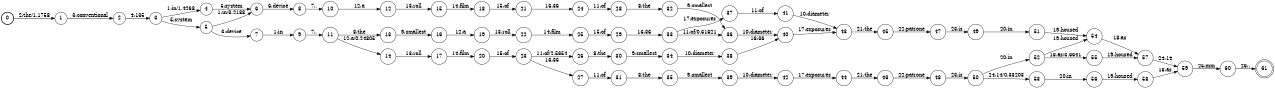 digraph FST {
rankdir = LR;
size = "8.5,11";
label = "";
center = 1;
orientation = Portrait;
ranksep = "0.4";
nodesep = "0.25";
0 [label = "0", shape = circle, style = bold, fontsize = 14]
	0 -> 1 [label = "2:the/1.1758", fontsize = 14];
1 [label = "1", shape = circle, style = solid, fontsize = 14]
	1 -> 2 [label = "3:conventional", fontsize = 14];
2 [label = "2", shape = circle, style = solid, fontsize = 14]
	2 -> 3 [label = "4:135", fontsize = 14];
3 [label = "3", shape = circle, style = solid, fontsize = 14]
	3 -> 4 [label = "1:in/1.4268", fontsize = 14];
	3 -> 5 [label = "5:system", fontsize = 14];
4 [label = "4", shape = circle, style = solid, fontsize = 14]
	4 -> 6 [label = "5:system", fontsize = 14];
5 [label = "5", shape = circle, style = solid, fontsize = 14]
	5 -> 6 [label = "1:in/3.2188", fontsize = 14];
	5 -> 7 [label = "6:device", fontsize = 14];
6 [label = "6", shape = circle, style = solid, fontsize = 14]
	6 -> 8 [label = "6:device", fontsize = 14];
7 [label = "7", shape = circle, style = solid, fontsize = 14]
	7 -> 9 [label = "1:in", fontsize = 14];
8 [label = "8", shape = circle, style = solid, fontsize = 14]
	8 -> 10 [label = "7:,", fontsize = 14];
9 [label = "9", shape = circle, style = solid, fontsize = 14]
	9 -> 11 [label = "7:,", fontsize = 14];
10 [label = "10", shape = circle, style = solid, fontsize = 14]
	10 -> 12 [label = "12:a", fontsize = 14];
11 [label = "11", shape = circle, style = solid, fontsize = 14]
	11 -> 13 [label = "8:the", fontsize = 14];
	11 -> 14 [label = "12:a/0.24805", fontsize = 14];
12 [label = "12", shape = circle, style = solid, fontsize = 14]
	12 -> 15 [label = "13:roll", fontsize = 14];
13 [label = "13", shape = circle, style = solid, fontsize = 14]
	13 -> 16 [label = "9:smallest", fontsize = 14];
14 [label = "14", shape = circle, style = solid, fontsize = 14]
	14 -> 17 [label = "13:roll", fontsize = 14];
15 [label = "15", shape = circle, style = solid, fontsize = 14]
	15 -> 18 [label = "14:film", fontsize = 14];
16 [label = "16", shape = circle, style = solid, fontsize = 14]
	16 -> 19 [label = "12:a", fontsize = 14];
17 [label = "17", shape = circle, style = solid, fontsize = 14]
	17 -> 20 [label = "14:film", fontsize = 14];
18 [label = "18", shape = circle, style = solid, fontsize = 14]
	18 -> 21 [label = "15:of", fontsize = 14];
19 [label = "19", shape = circle, style = solid, fontsize = 14]
	19 -> 22 [label = "13:roll", fontsize = 14];
20 [label = "20", shape = circle, style = solid, fontsize = 14]
	20 -> 23 [label = "15:of", fontsize = 14];
21 [label = "21", shape = circle, style = solid, fontsize = 14]
	21 -> 24 [label = "16:36", fontsize = 14];
22 [label = "22", shape = circle, style = solid, fontsize = 14]
	22 -> 25 [label = "14:film", fontsize = 14];
23 [label = "23", shape = circle, style = solid, fontsize = 14]
	23 -> 26 [label = "11:of/2.5654", fontsize = 14];
	23 -> 27 [label = "16:36", fontsize = 14];
24 [label = "24", shape = circle, style = solid, fontsize = 14]
	24 -> 28 [label = "11:of", fontsize = 14];
25 [label = "25", shape = circle, style = solid, fontsize = 14]
	25 -> 29 [label = "15:of", fontsize = 14];
26 [label = "26", shape = circle, style = solid, fontsize = 14]
	26 -> 30 [label = "8:the", fontsize = 14];
27 [label = "27", shape = circle, style = solid, fontsize = 14]
	27 -> 31 [label = "11:of", fontsize = 14];
28 [label = "28", shape = circle, style = solid, fontsize = 14]
	28 -> 32 [label = "8:the", fontsize = 14];
29 [label = "29", shape = circle, style = solid, fontsize = 14]
	29 -> 33 [label = "16:36", fontsize = 14];
30 [label = "30", shape = circle, style = solid, fontsize = 14]
	30 -> 34 [label = "9:smallest", fontsize = 14];
31 [label = "31", shape = circle, style = solid, fontsize = 14]
	31 -> 35 [label = "8:the", fontsize = 14];
32 [label = "32", shape = circle, style = solid, fontsize = 14]
	32 -> 36 [label = "9:smallest", fontsize = 14];
33 [label = "33", shape = circle, style = solid, fontsize = 14]
	33 -> 36 [label = "11:of/0.61621", fontsize = 14];
	33 -> 37 [label = "17:exposures", fontsize = 14];
34 [label = "34", shape = circle, style = solid, fontsize = 14]
	34 -> 38 [label = "10:diameter", fontsize = 14];
35 [label = "35", shape = circle, style = solid, fontsize = 14]
	35 -> 39 [label = "9:smallest", fontsize = 14];
36 [label = "36", shape = circle, style = solid, fontsize = 14]
	36 -> 40 [label = "10:diameter", fontsize = 14];
37 [label = "37", shape = circle, style = solid, fontsize = 14]
	37 -> 41 [label = "11:of", fontsize = 14];
38 [label = "38", shape = circle, style = solid, fontsize = 14]
	38 -> 40 [label = "16:36", fontsize = 14];
39 [label = "39", shape = circle, style = solid, fontsize = 14]
	39 -> 42 [label = "10:diameter", fontsize = 14];
40 [label = "40", shape = circle, style = solid, fontsize = 14]
	40 -> 43 [label = "17:exposures", fontsize = 14];
41 [label = "41", shape = circle, style = solid, fontsize = 14]
	41 -> 43 [label = "10:diameter", fontsize = 14];
42 [label = "42", shape = circle, style = solid, fontsize = 14]
	42 -> 44 [label = "17:exposures", fontsize = 14];
43 [label = "43", shape = circle, style = solid, fontsize = 14]
	43 -> 45 [label = "21:the", fontsize = 14];
44 [label = "44", shape = circle, style = solid, fontsize = 14]
	44 -> 46 [label = "21:the", fontsize = 14];
45 [label = "45", shape = circle, style = solid, fontsize = 14]
	45 -> 47 [label = "22:patrone", fontsize = 14];
46 [label = "46", shape = circle, style = solid, fontsize = 14]
	46 -> 48 [label = "22:patrone", fontsize = 14];
47 [label = "47", shape = circle, style = solid, fontsize = 14]
	47 -> 49 [label = "23:is", fontsize = 14];
48 [label = "48", shape = circle, style = solid, fontsize = 14]
	48 -> 50 [label = "23:is", fontsize = 14];
49 [label = "49", shape = circle, style = solid, fontsize = 14]
	49 -> 51 [label = "20:in", fontsize = 14];
50 [label = "50", shape = circle, style = solid, fontsize = 14]
	50 -> 52 [label = "20:in", fontsize = 14];
	50 -> 53 [label = "24:14/0.33203", fontsize = 14];
51 [label = "51", shape = circle, style = solid, fontsize = 14]
	51 -> 54 [label = "19:housed", fontsize = 14];
52 [label = "52", shape = circle, style = solid, fontsize = 14]
	52 -> 55 [label = "18:as/3.6641", fontsize = 14];
	52 -> 54 [label = "19:housed", fontsize = 14];
53 [label = "53", shape = circle, style = solid, fontsize = 14]
	53 -> 56 [label = "20:in", fontsize = 14];
54 [label = "54", shape = circle, style = solid, fontsize = 14]
	54 -> 57 [label = "18:as", fontsize = 14];
55 [label = "55", shape = circle, style = solid, fontsize = 14]
	55 -> 57 [label = "19:housed", fontsize = 14];
56 [label = "56", shape = circle, style = solid, fontsize = 14]
	56 -> 58 [label = "19:housed", fontsize = 14];
57 [label = "57", shape = circle, style = solid, fontsize = 14]
	57 -> 59 [label = "24:14", fontsize = 14];
58 [label = "58", shape = circle, style = solid, fontsize = 14]
	58 -> 59 [label = "18:as", fontsize = 14];
59 [label = "59", shape = circle, style = solid, fontsize = 14]
	59 -> 60 [label = "25:mm", fontsize = 14];
60 [label = "60", shape = circle, style = solid, fontsize = 14]
	60 -> 61 [label = "26:.", fontsize = 14];
61 [label = "61", shape = doublecircle, style = solid, fontsize = 14]
}
